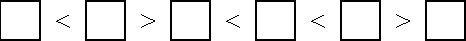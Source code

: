 unitsize(1cm);
usepackage('inputenc', 'utf8');

string disug[] = {'<', '>', '<', '<', '>'};
string values[] = {'','','','','',''};
int N = values.length;

real sep = .75, sq_w = .7;
for (int i = 0; i < N; ++i) {
	path sq = shift((sep, 0) * (2 * i) + (-.5, -.5)*sq_w) * scale(sq_w) * unitsquare;
	fill(sq, white);
	draw(sq);
	label("$" + values[i] + "$", (sep, 0) * (2*i));
	if (i != N - 1) {
		label("$" + disug[i] + "$", (sep, 0) * (2*i+1));
	}
}